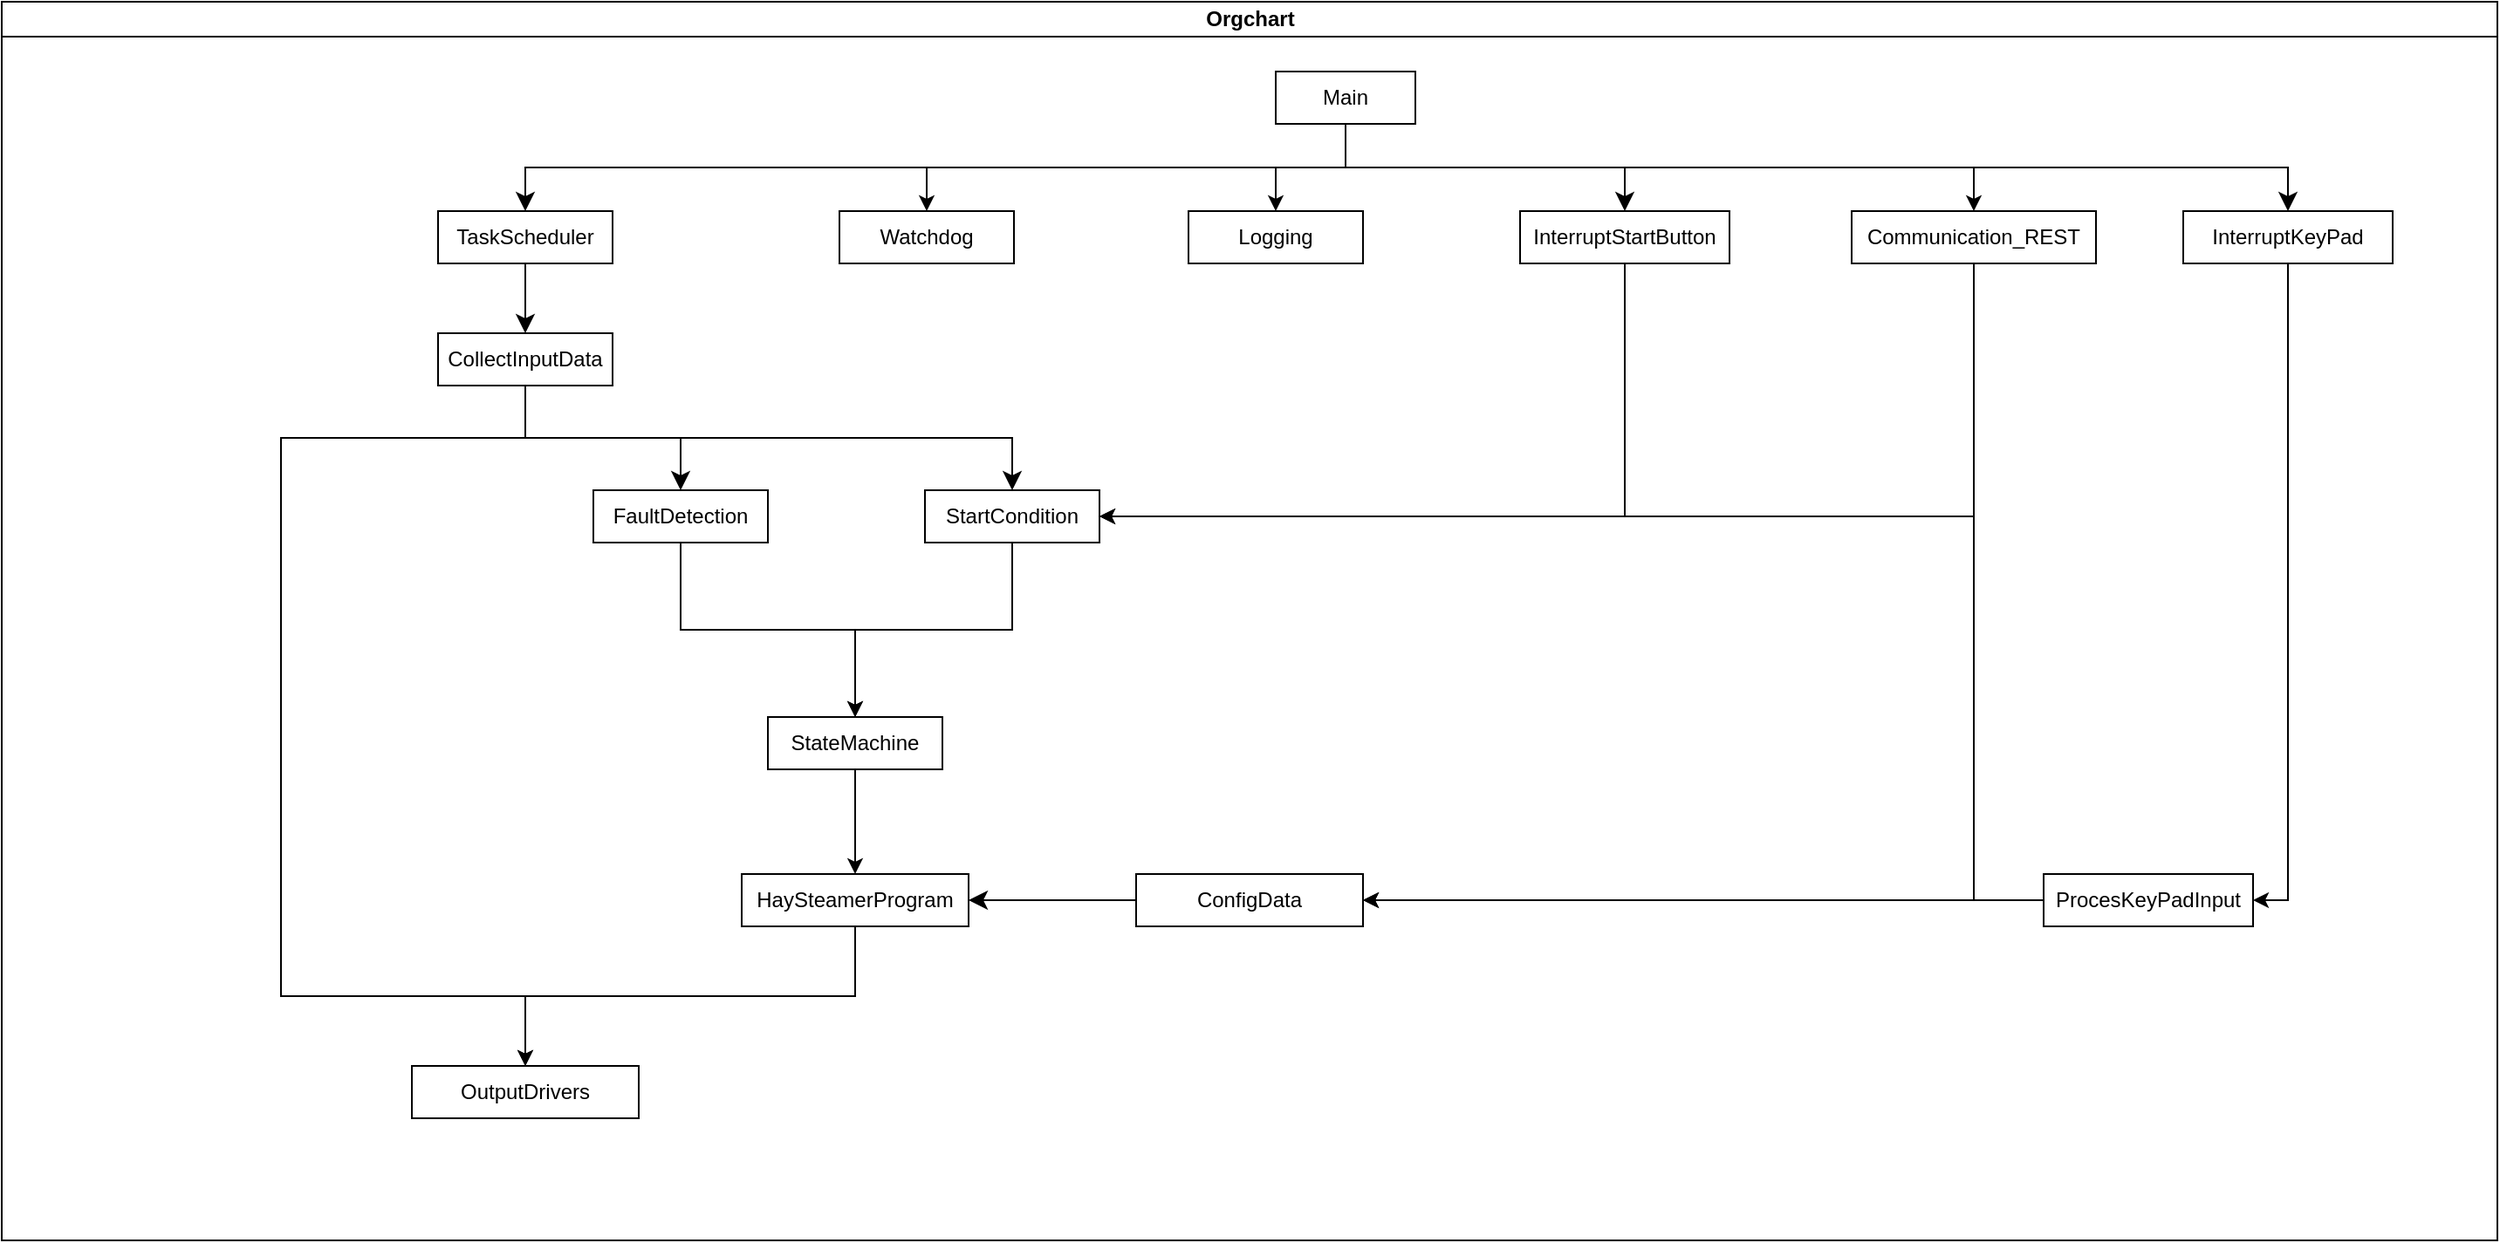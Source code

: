 <mxfile version="27.1.6">
  <diagram id="prtHgNgQTEPvFCAcTncT" name="Page-1">
    <mxGraphModel dx="3545" dy="1008" grid="1" gridSize="10" guides="1" tooltips="1" connect="1" arrows="1" fold="1" page="1" pageScale="1" pageWidth="827" pageHeight="1169" math="0" shadow="0">
      <root>
        <mxCell id="0" />
        <mxCell id="1" parent="0" />
        <mxCell id="dNxyNK7c78bLwvsdeMH5-11" value="Orgchart" style="swimlane;html=1;startSize=20;horizontal=1;containerType=tree;glass=0;" parent="1" vertex="1">
          <mxGeometry x="-1580" y="20" width="1430" height="710" as="geometry" />
        </mxCell>
        <mxCell id="BtHL0e1dHnn02Y5CUmkc-42" style="edgeStyle=orthogonalEdgeStyle;rounded=0;orthogonalLoop=1;jettySize=auto;html=1;exitX=0.5;exitY=1;exitDx=0;exitDy=0;entryX=0.5;entryY=0;entryDx=0;entryDy=0;" parent="dNxyNK7c78bLwvsdeMH5-11" source="BtHL0e1dHnn02Y5CUmkc-1" target="BtHL0e1dHnn02Y5CUmkc-41" edge="1">
          <mxGeometry relative="1" as="geometry" />
        </mxCell>
        <mxCell id="BtHL0e1dHnn02Y5CUmkc-1" value="Main" style="rounded=0;whiteSpace=wrap;html=1;" parent="dNxyNK7c78bLwvsdeMH5-11" vertex="1">
          <mxGeometry x="730" y="40" width="80" height="30" as="geometry" />
        </mxCell>
        <mxCell id="BtHL0e1dHnn02Y5CUmkc-2" value="TaskScheduler" style="rounded=0;whiteSpace=wrap;html=1;" parent="dNxyNK7c78bLwvsdeMH5-11" vertex="1">
          <mxGeometry x="250" y="120" width="100" height="30" as="geometry" />
        </mxCell>
        <mxCell id="BtHL0e1dHnn02Y5CUmkc-37" style="edgeStyle=orthogonalEdgeStyle;rounded=0;orthogonalLoop=1;jettySize=auto;html=1;exitX=0.5;exitY=1;exitDx=0;exitDy=0;entryX=1;entryY=0.5;entryDx=0;entryDy=0;" parent="dNxyNK7c78bLwvsdeMH5-11" source="BtHL0e1dHnn02Y5CUmkc-3" target="BtHL0e1dHnn02Y5CUmkc-15" edge="1">
          <mxGeometry relative="1" as="geometry" />
        </mxCell>
        <mxCell id="BtHL0e1dHnn02Y5CUmkc-3" value="InterruptStartButton" style="rounded=0;whiteSpace=wrap;html=1;" parent="dNxyNK7c78bLwvsdeMH5-11" vertex="1">
          <mxGeometry x="870" y="120" width="120" height="30" as="geometry" />
        </mxCell>
        <mxCell id="BtHL0e1dHnn02Y5CUmkc-38" style="edgeStyle=orthogonalEdgeStyle;rounded=0;orthogonalLoop=1;jettySize=auto;html=1;exitX=0.5;exitY=1;exitDx=0;exitDy=0;entryX=1;entryY=0.5;entryDx=0;entryDy=0;" parent="dNxyNK7c78bLwvsdeMH5-11" source="BtHL0e1dHnn02Y5CUmkc-4" target="72_K_8Zoazai4inw4l8d-2" edge="1">
          <mxGeometry relative="1" as="geometry" />
        </mxCell>
        <mxCell id="BtHL0e1dHnn02Y5CUmkc-4" value="InterruptKeyPad" style="rounded=0;whiteSpace=wrap;html=1;" parent="dNxyNK7c78bLwvsdeMH5-11" vertex="1">
          <mxGeometry x="1250" y="120" width="120" height="30" as="geometry" />
        </mxCell>
        <mxCell id="BtHL0e1dHnn02Y5CUmkc-7" value="" style="edgeStyle=elbowEdgeStyle;elbow=vertical;endArrow=classic;html=1;curved=0;rounded=0;endSize=8;startSize=8;entryX=0.5;entryY=0;entryDx=0;entryDy=0;exitX=0.5;exitY=1;exitDx=0;exitDy=0;" parent="dNxyNK7c78bLwvsdeMH5-11" source="BtHL0e1dHnn02Y5CUmkc-1" target="BtHL0e1dHnn02Y5CUmkc-2" edge="1">
          <mxGeometry width="50" height="50" relative="1" as="geometry">
            <mxPoint x="590" y="100" as="sourcePoint" />
            <mxPoint x="640" y="50" as="targetPoint" />
          </mxGeometry>
        </mxCell>
        <mxCell id="BtHL0e1dHnn02Y5CUmkc-8" value="" style="edgeStyle=elbowEdgeStyle;elbow=vertical;endArrow=classic;html=1;curved=0;rounded=0;endSize=8;startSize=8;entryX=0.5;entryY=0;entryDx=0;entryDy=0;exitX=0.5;exitY=1;exitDx=0;exitDy=0;" parent="dNxyNK7c78bLwvsdeMH5-11" source="BtHL0e1dHnn02Y5CUmkc-1" target="BtHL0e1dHnn02Y5CUmkc-3" edge="1">
          <mxGeometry width="50" height="50" relative="1" as="geometry">
            <mxPoint x="1040" y="120" as="sourcePoint" />
            <mxPoint x="680" y="150" as="targetPoint" />
          </mxGeometry>
        </mxCell>
        <mxCell id="BtHL0e1dHnn02Y5CUmkc-9" value="" style="edgeStyle=elbowEdgeStyle;elbow=vertical;endArrow=classic;html=1;curved=0;rounded=0;endSize=8;startSize=8;entryX=0.5;entryY=0;entryDx=0;entryDy=0;exitX=0.5;exitY=1;exitDx=0;exitDy=0;" parent="dNxyNK7c78bLwvsdeMH5-11" source="BtHL0e1dHnn02Y5CUmkc-1" target="BtHL0e1dHnn02Y5CUmkc-4" edge="1">
          <mxGeometry width="50" height="50" relative="1" as="geometry">
            <mxPoint x="980" y="70" as="sourcePoint" />
            <mxPoint x="1140" y="90" as="targetPoint" />
          </mxGeometry>
        </mxCell>
        <mxCell id="72_K_8Zoazai4inw4l8d-1" style="edgeStyle=orthogonalEdgeStyle;rounded=0;orthogonalLoop=1;jettySize=auto;html=1;exitX=0.5;exitY=1;exitDx=0;exitDy=0;entryX=0.5;entryY=0;entryDx=0;entryDy=0;" edge="1" parent="dNxyNK7c78bLwvsdeMH5-11" source="BtHL0e1dHnn02Y5CUmkc-11" target="BtHL0e1dHnn02Y5CUmkc-39">
          <mxGeometry relative="1" as="geometry">
            <Array as="points">
              <mxPoint x="300" y="250" />
              <mxPoint x="160" y="250" />
              <mxPoint x="160" y="570" />
              <mxPoint x="300" y="570" />
            </Array>
          </mxGeometry>
        </mxCell>
        <mxCell id="BtHL0e1dHnn02Y5CUmkc-11" value="CollectInputData" style="rounded=0;whiteSpace=wrap;html=1;" parent="dNxyNK7c78bLwvsdeMH5-11" vertex="1">
          <mxGeometry x="250" y="190" width="100" height="30" as="geometry" />
        </mxCell>
        <mxCell id="BtHL0e1dHnn02Y5CUmkc-30" style="edgeStyle=orthogonalEdgeStyle;rounded=0;orthogonalLoop=1;jettySize=auto;html=1;exitX=0.5;exitY=1;exitDx=0;exitDy=0;entryX=0.5;entryY=0;entryDx=0;entryDy=0;" parent="dNxyNK7c78bLwvsdeMH5-11" source="BtHL0e1dHnn02Y5CUmkc-13" target="BtHL0e1dHnn02Y5CUmkc-29" edge="1">
          <mxGeometry relative="1" as="geometry" />
        </mxCell>
        <mxCell id="BtHL0e1dHnn02Y5CUmkc-13" value="FaultDetection" style="rounded=0;whiteSpace=wrap;html=1;" parent="dNxyNK7c78bLwvsdeMH5-11" vertex="1">
          <mxGeometry x="339" y="280" width="100" height="30" as="geometry" />
        </mxCell>
        <mxCell id="BtHL0e1dHnn02Y5CUmkc-31" style="edgeStyle=orthogonalEdgeStyle;rounded=0;orthogonalLoop=1;jettySize=auto;html=1;exitX=0.5;exitY=1;exitDx=0;exitDy=0;entryX=0.5;entryY=0;entryDx=0;entryDy=0;" parent="dNxyNK7c78bLwvsdeMH5-11" source="BtHL0e1dHnn02Y5CUmkc-15" target="BtHL0e1dHnn02Y5CUmkc-29" edge="1">
          <mxGeometry relative="1" as="geometry" />
        </mxCell>
        <mxCell id="BtHL0e1dHnn02Y5CUmkc-15" value="StartCondition" style="rounded=0;whiteSpace=wrap;html=1;" parent="dNxyNK7c78bLwvsdeMH5-11" vertex="1">
          <mxGeometry x="529" y="280" width="100" height="30" as="geometry" />
        </mxCell>
        <mxCell id="BtHL0e1dHnn02Y5CUmkc-32" style="edgeStyle=orthogonalEdgeStyle;rounded=0;orthogonalLoop=1;jettySize=auto;html=1;entryX=0.5;entryY=0;entryDx=0;entryDy=0;exitX=0.5;exitY=1;exitDx=0;exitDy=0;" parent="dNxyNK7c78bLwvsdeMH5-11" source="BtHL0e1dHnn02Y5CUmkc-29" target="BtHL0e1dHnn02Y5CUmkc-16" edge="1">
          <mxGeometry relative="1" as="geometry">
            <mxPoint x="479" y="510" as="sourcePoint" />
          </mxGeometry>
        </mxCell>
        <mxCell id="BtHL0e1dHnn02Y5CUmkc-40" style="edgeStyle=orthogonalEdgeStyle;rounded=0;orthogonalLoop=1;jettySize=auto;html=1;exitX=0.5;exitY=1;exitDx=0;exitDy=0;entryX=0.5;entryY=0;entryDx=0;entryDy=0;" parent="dNxyNK7c78bLwvsdeMH5-11" source="BtHL0e1dHnn02Y5CUmkc-16" target="BtHL0e1dHnn02Y5CUmkc-39" edge="1">
          <mxGeometry relative="1" as="geometry" />
        </mxCell>
        <mxCell id="BtHL0e1dHnn02Y5CUmkc-16" value="HaySteamerProgram" style="rounded=0;whiteSpace=wrap;html=1;" parent="dNxyNK7c78bLwvsdeMH5-11" vertex="1">
          <mxGeometry x="424" y="500" width="130" height="30" as="geometry" />
        </mxCell>
        <mxCell id="BtHL0e1dHnn02Y5CUmkc-19" value="" style="edgeStyle=elbowEdgeStyle;elbow=vertical;endArrow=classic;html=1;curved=0;rounded=0;endSize=8;startSize=8;exitX=0.5;exitY=1;exitDx=0;exitDy=0;entryX=0.5;entryY=0;entryDx=0;entryDy=0;" parent="dNxyNK7c78bLwvsdeMH5-11" source="BtHL0e1dHnn02Y5CUmkc-2" target="BtHL0e1dHnn02Y5CUmkc-11" edge="1">
          <mxGeometry width="50" height="50" relative="1" as="geometry">
            <mxPoint x="550" y="280" as="sourcePoint" />
            <mxPoint x="600" y="230" as="targetPoint" />
          </mxGeometry>
        </mxCell>
        <mxCell id="BtHL0e1dHnn02Y5CUmkc-20" value="" style="edgeStyle=elbowEdgeStyle;elbow=vertical;endArrow=classic;html=1;curved=0;rounded=0;endSize=8;startSize=8;exitX=0.5;exitY=1;exitDx=0;exitDy=0;entryX=0.5;entryY=0;entryDx=0;entryDy=0;" parent="dNxyNK7c78bLwvsdeMH5-11" source="BtHL0e1dHnn02Y5CUmkc-11" target="BtHL0e1dHnn02Y5CUmkc-13" edge="1">
          <mxGeometry width="50" height="50" relative="1" as="geometry">
            <mxPoint x="630" y="290" as="sourcePoint" />
            <mxPoint x="680" y="240" as="targetPoint" />
          </mxGeometry>
        </mxCell>
        <mxCell id="BtHL0e1dHnn02Y5CUmkc-21" value="" style="edgeStyle=elbowEdgeStyle;elbow=vertical;endArrow=classic;html=1;curved=0;rounded=0;endSize=8;startSize=8;exitX=0.5;exitY=1;exitDx=0;exitDy=0;" parent="dNxyNK7c78bLwvsdeMH5-11" source="BtHL0e1dHnn02Y5CUmkc-11" target="BtHL0e1dHnn02Y5CUmkc-15" edge="1">
          <mxGeometry width="50" height="50" relative="1" as="geometry">
            <mxPoint x="630" y="290" as="sourcePoint" />
            <mxPoint x="680" y="240" as="targetPoint" />
          </mxGeometry>
        </mxCell>
        <mxCell id="BtHL0e1dHnn02Y5CUmkc-26" value="ConfigData" style="rounded=0;whiteSpace=wrap;html=1;" parent="dNxyNK7c78bLwvsdeMH5-11" vertex="1">
          <mxGeometry x="650" y="500" width="130" height="30" as="geometry" />
        </mxCell>
        <mxCell id="BtHL0e1dHnn02Y5CUmkc-27" value="" style="edgeStyle=elbowEdgeStyle;elbow=vertical;endArrow=classic;html=1;curved=0;rounded=0;endSize=8;startSize=8;exitX=0;exitY=0.5;exitDx=0;exitDy=0;entryX=1;entryY=0.5;entryDx=0;entryDy=0;" parent="dNxyNK7c78bLwvsdeMH5-11" source="BtHL0e1dHnn02Y5CUmkc-26" target="BtHL0e1dHnn02Y5CUmkc-16" edge="1">
          <mxGeometry width="50" height="50" relative="1" as="geometry">
            <mxPoint x="629" y="515" as="sourcePoint" />
            <mxPoint x="789" y="240" as="targetPoint" />
          </mxGeometry>
        </mxCell>
        <mxCell id="BtHL0e1dHnn02Y5CUmkc-29" value="StateMachine" style="rounded=0;whiteSpace=wrap;html=1;" parent="dNxyNK7c78bLwvsdeMH5-11" vertex="1">
          <mxGeometry x="439" y="410" width="100" height="30" as="geometry" />
        </mxCell>
        <mxCell id="BtHL0e1dHnn02Y5CUmkc-35" style="edgeStyle=orthogonalEdgeStyle;rounded=0;orthogonalLoop=1;jettySize=auto;html=1;exitX=0.5;exitY=0;exitDx=0;exitDy=0;entryX=0.5;entryY=1;entryDx=0;entryDy=0;startArrow=classic;startFill=1;endArrow=none;" parent="dNxyNK7c78bLwvsdeMH5-11" source="BtHL0e1dHnn02Y5CUmkc-33" target="BtHL0e1dHnn02Y5CUmkc-1" edge="1">
          <mxGeometry relative="1" as="geometry" />
        </mxCell>
        <mxCell id="BtHL0e1dHnn02Y5CUmkc-33" value="Watchdog" style="rounded=0;whiteSpace=wrap;html=1;" parent="dNxyNK7c78bLwvsdeMH5-11" vertex="1">
          <mxGeometry x="480" y="120" width="100" height="30" as="geometry" />
        </mxCell>
        <mxCell id="BtHL0e1dHnn02Y5CUmkc-36" style="edgeStyle=orthogonalEdgeStyle;rounded=0;orthogonalLoop=1;jettySize=auto;html=1;exitX=0.5;exitY=0;exitDx=0;exitDy=0;entryX=0.5;entryY=1;entryDx=0;entryDy=0;startArrow=classic;startFill=1;endArrow=none;" parent="dNxyNK7c78bLwvsdeMH5-11" source="BtHL0e1dHnn02Y5CUmkc-34" target="BtHL0e1dHnn02Y5CUmkc-1" edge="1">
          <mxGeometry relative="1" as="geometry" />
        </mxCell>
        <mxCell id="BtHL0e1dHnn02Y5CUmkc-34" value="Logging" style="rounded=0;whiteSpace=wrap;html=1;" parent="dNxyNK7c78bLwvsdeMH5-11" vertex="1">
          <mxGeometry x="680" y="120" width="100" height="30" as="geometry" />
        </mxCell>
        <mxCell id="BtHL0e1dHnn02Y5CUmkc-39" value="OutputDrivers" style="rounded=0;whiteSpace=wrap;html=1;" parent="dNxyNK7c78bLwvsdeMH5-11" vertex="1">
          <mxGeometry x="235" y="610" width="130" height="30" as="geometry" />
        </mxCell>
        <mxCell id="BtHL0e1dHnn02Y5CUmkc-45" style="edgeStyle=orthogonalEdgeStyle;rounded=0;orthogonalLoop=1;jettySize=auto;html=1;exitX=0.5;exitY=1;exitDx=0;exitDy=0;entryX=1;entryY=0.5;entryDx=0;entryDy=0;" parent="dNxyNK7c78bLwvsdeMH5-11" source="BtHL0e1dHnn02Y5CUmkc-41" target="BtHL0e1dHnn02Y5CUmkc-26" edge="1">
          <mxGeometry relative="1" as="geometry" />
        </mxCell>
        <mxCell id="BtHL0e1dHnn02Y5CUmkc-46" style="edgeStyle=orthogonalEdgeStyle;rounded=0;orthogonalLoop=1;jettySize=auto;html=1;exitX=0.5;exitY=1;exitDx=0;exitDy=0;entryX=1;entryY=0.5;entryDx=0;entryDy=0;jumpStyle=arc;jumpSize=13;" parent="dNxyNK7c78bLwvsdeMH5-11" source="BtHL0e1dHnn02Y5CUmkc-41" target="BtHL0e1dHnn02Y5CUmkc-15" edge="1">
          <mxGeometry relative="1" as="geometry" />
        </mxCell>
        <mxCell id="BtHL0e1dHnn02Y5CUmkc-41" value="Communication_REST" style="rounded=0;whiteSpace=wrap;html=1;" parent="dNxyNK7c78bLwvsdeMH5-11" vertex="1">
          <mxGeometry x="1060" y="120" width="140" height="30" as="geometry" />
        </mxCell>
        <mxCell id="72_K_8Zoazai4inw4l8d-10" style="edgeStyle=orthogonalEdgeStyle;rounded=0;orthogonalLoop=1;jettySize=auto;html=1;exitX=0;exitY=0.5;exitDx=0;exitDy=0;entryX=1;entryY=0.5;entryDx=0;entryDy=0;" edge="1" parent="dNxyNK7c78bLwvsdeMH5-11" source="72_K_8Zoazai4inw4l8d-2" target="BtHL0e1dHnn02Y5CUmkc-26">
          <mxGeometry relative="1" as="geometry" />
        </mxCell>
        <mxCell id="72_K_8Zoazai4inw4l8d-2" value="ProcesKeyPadInput" style="rounded=0;whiteSpace=wrap;html=1;" vertex="1" parent="dNxyNK7c78bLwvsdeMH5-11">
          <mxGeometry x="1170" y="500" width="120" height="30" as="geometry" />
        </mxCell>
      </root>
    </mxGraphModel>
  </diagram>
</mxfile>
